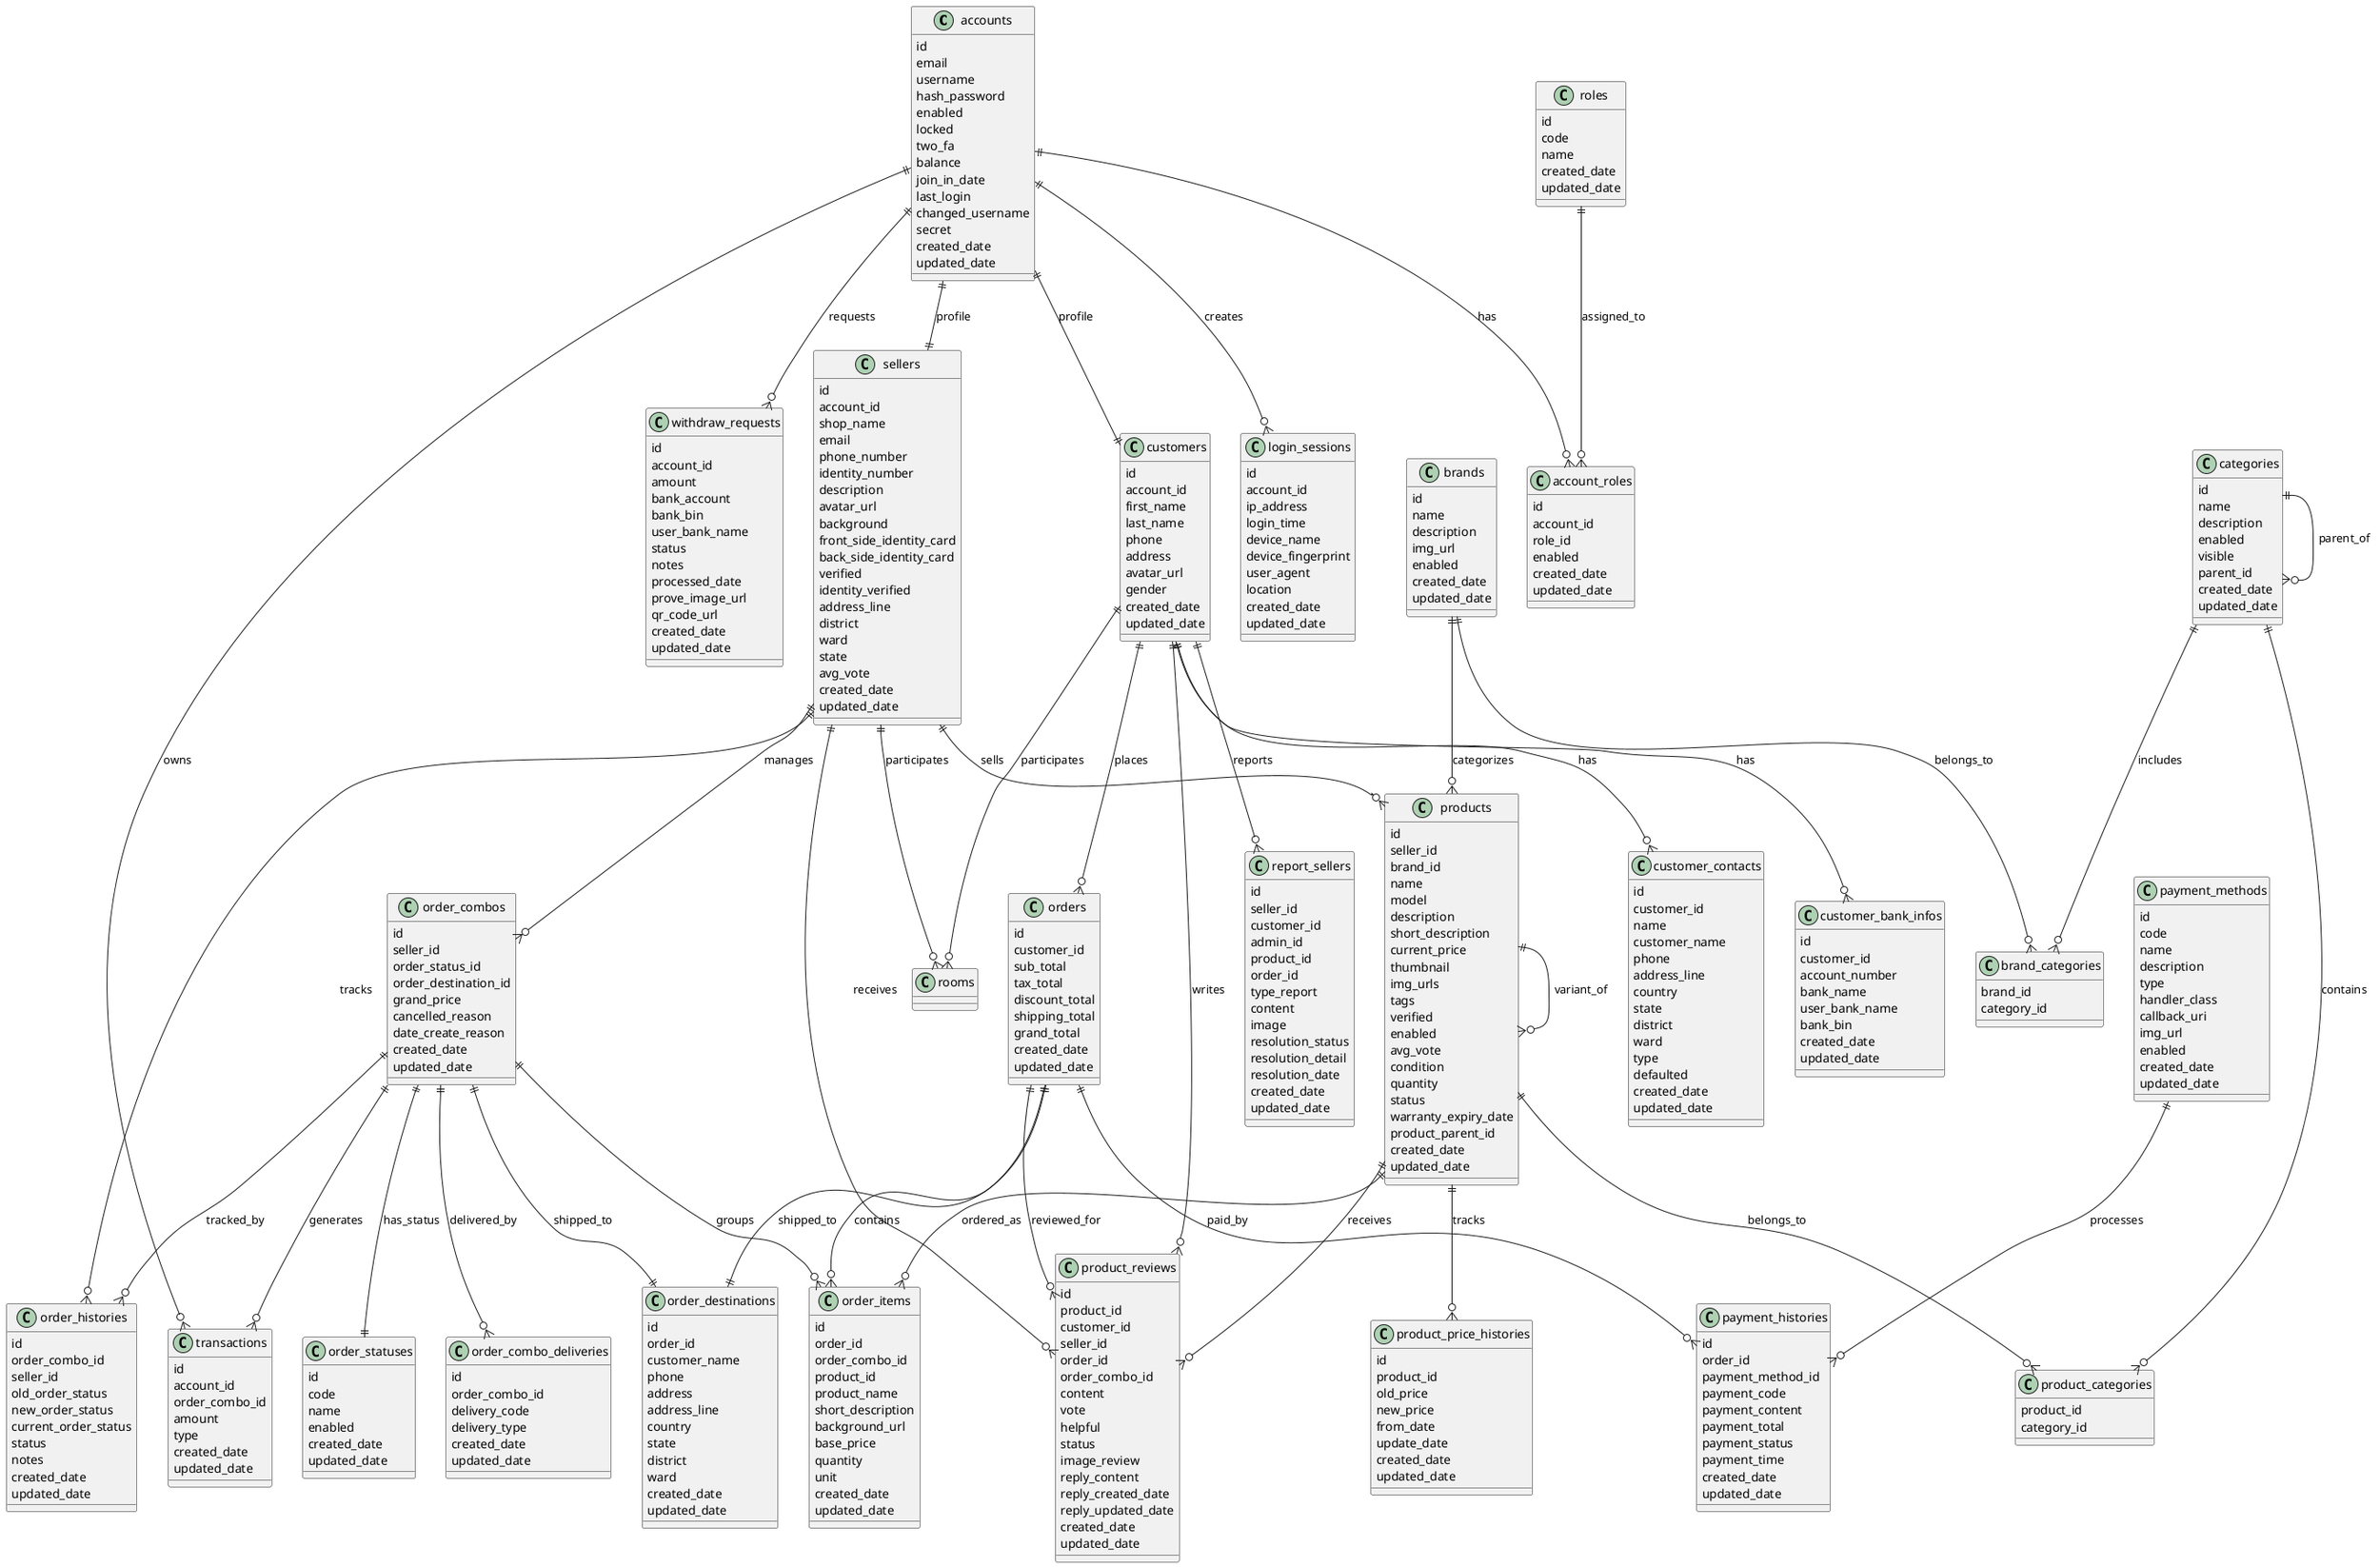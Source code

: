 @startuml
!define ENTITY class
!define RELATIONSHIP --> 

' Authentication & User Management
ENTITY accounts {
  id
  email
  username
  hash_password
  enabled
  locked
  two_fa
  balance
  join_in_date
  last_login
  changed_username
  secret
  created_date
  updated_date
}

ENTITY roles {
  id
  code
  name
  created_date
  updated_date
}

ENTITY account_roles {
  id
  account_id
  role_id
  enabled
  created_date
  updated_date
}

ENTITY login_sessions {
  id
  account_id
  ip_address
  login_time
  device_name
  device_fingerprint
  user_agent
  location
  created_date
  updated_date
}

' Customer Management
ENTITY customers {
  id
  account_id
  first_name
  last_name
  phone
  address
  avatar_url
  gender
  created_date
  updated_date
}

ENTITY customer_contacts {
  id
  customer_id
  name
  customer_name
  phone
  address_line
  country
  state
  district
  ward
  type
  defaulted
  created_date
  updated_date
}

ENTITY customer_bank_infos {
  id
  customer_id
  account_number
  bank_name
  user_bank_name
  bank_bin
  created_date
  updated_date
}

' Seller Management
ENTITY sellers {
  id
  account_id
  shop_name
  email
  phone_number
  identity_number
  description
  avatar_url
  background
  front_side_identity_card
  back_side_identity_card
  verified
  identity_verified
  address_line
  district
  ward
  state
  avg_vote
  created_date
  updated_date
}

' Product Management
ENTITY brands {
  id
  name
  description
  img_url
  enabled
  created_date
  updated_date
}

ENTITY categories {
  id
  name
  description
  enabled
  visible
  parent_id
  created_date
  updated_date
}

ENTITY products {
  id
  seller_id
  brand_id
  name
  model
  description
  short_description
  current_price
  thumbnail
  img_urls
  tags
  verified
  enabled
  avg_vote
  condition
  quantity
  status
  warranty_expiry_date
  product_parent_id
  created_date
  updated_date
}

ENTITY product_categories {
  product_id
  category_id
}

ENTITY brand_categories {
  brand_id
  category_id
}

ENTITY product_price_histories {
  id
  product_id
  old_price
  new_price
  from_date
  update_date
  created_date
  updated_date
}

ENTITY product_reviews {
  id
  product_id
  customer_id
  seller_id
  order_id
  order_combo_id
  content
  vote
  helpful
  status
  image_review
  reply_content
  reply_created_date
  reply_updated_date
  created_date
  updated_date
}

' Order Management
ENTITY orders {
  id
  customer_id
  sub_total
  tax_total
  discount_total
  shipping_total
  grand_total
  created_date
  updated_date
}

ENTITY order_combos {
  id
  seller_id
  order_status_id
  order_destination_id
  grand_price
  cancelled_reason
  date_create_reason
  created_date
  updated_date
}

ENTITY order_items {
  id
  order_id
  order_combo_id
  product_id
  product_name
  short_description
  background_url
  base_price
  quantity
  unit
  created_date
  updated_date
}

ENTITY order_statuses {
  id
  code
  name
  enabled
  created_date
  updated_date
}

ENTITY order_destinations {
  id
  order_id
  customer_name
  phone
  address
  address_line
  country
  state
  district
  ward
  created_date
  updated_date
}

ENTITY order_histories {
  id
  order_combo_id
  seller_id
  old_order_status
  new_order_status
  current_order_status
  status
  notes
  created_date
  updated_date
}

ENTITY order_combo_deliveries {
  id
  order_combo_id
  delivery_code
  delivery_type
  created_date
  updated_date
}

' Payment Management
ENTITY payment_methods {
  id
  code
  name
  description
  type
  handler_class
  callback_uri
  img_url
  enabled
  created_date
  updated_date
}

ENTITY payment_histories {
  id
  order_id
  payment_method_id
  payment_code
  payment_content
  payment_total
  payment_status
  payment_time
  created_date
  updated_date
}

' Financial Management
ENTITY transactions {
  id
  account_id
  order_combo_id
  amount
  type
  created_date
  updated_date
}

ENTITY withdraw_requests {
  id
  account_id
  amount
  bank_account
  bank_bin
  user_bank_name
  status
  notes
  processed_date
  prove_image_url
  qr_code_url
  created_date
  updated_date
}
' Reporting System
ENTITY report_sellers {
  id
  seller_id
  customer_id
  admin_id
  product_id
  order_id
  type_report
  content
  image
  resolution_status
  resolution_detail
  resolution_date
  created_date
  updated_date
}

accounts ||--o{ account_roles : has
roles ||--o{ account_roles : assigned_to
accounts ||--o{ login_sessions : creates
accounts ||--|| customers : profile
accounts ||--|| sellers : profile
accounts ||--o{ transactions : owns
accounts ||--o{ withdraw_requests : requests

customers ||--o{ customer_contacts : has
customers ||--o{ customer_bank_infos : has
customers ||--o{ orders : places
customers ||--o{ product_reviews : writes
customers ||--o{ rooms : participates
customers ||--o{ report_sellers : reports

sellers ||--o{ products : sells
sellers ||--o{ order_combos : manages
sellers ||--o{ order_histories : tracks
sellers ||--o{ rooms : participates
sellers ||--o{ product_reviews : receives

brands ||--o{ products : categorizes
brands ||--o{ brand_categories : belongs_to
categories ||--o{ product_categories : contains
categories ||--o{ brand_categories : includes
categories ||--o{ categories : parent_of

products ||--o{ product_categories : belongs_to
products ||--o{ product_price_histories : tracks
products ||--o{ product_reviews : receives
products ||--o{ order_items : ordered_as
products ||--o{ products : variant_of

orders ||--o{ order_items : contains
orders ||--|| order_destinations : shipped_to
orders ||--o{ payment_histories : paid_by
orders ||--o{ product_reviews : reviewed_for

order_combos ||--o{ order_items : groups
order_combos ||--|| order_statuses : has_status
order_combos ||--|| order_destinations : shipped_to
order_combos ||--o{ order_histories : tracked_by
order_combos ||--o{ order_combo_deliveries : delivered_by
order_combos ||--o{ transactions : generates

payment_methods ||--o{ payment_histories : processes
@enduml